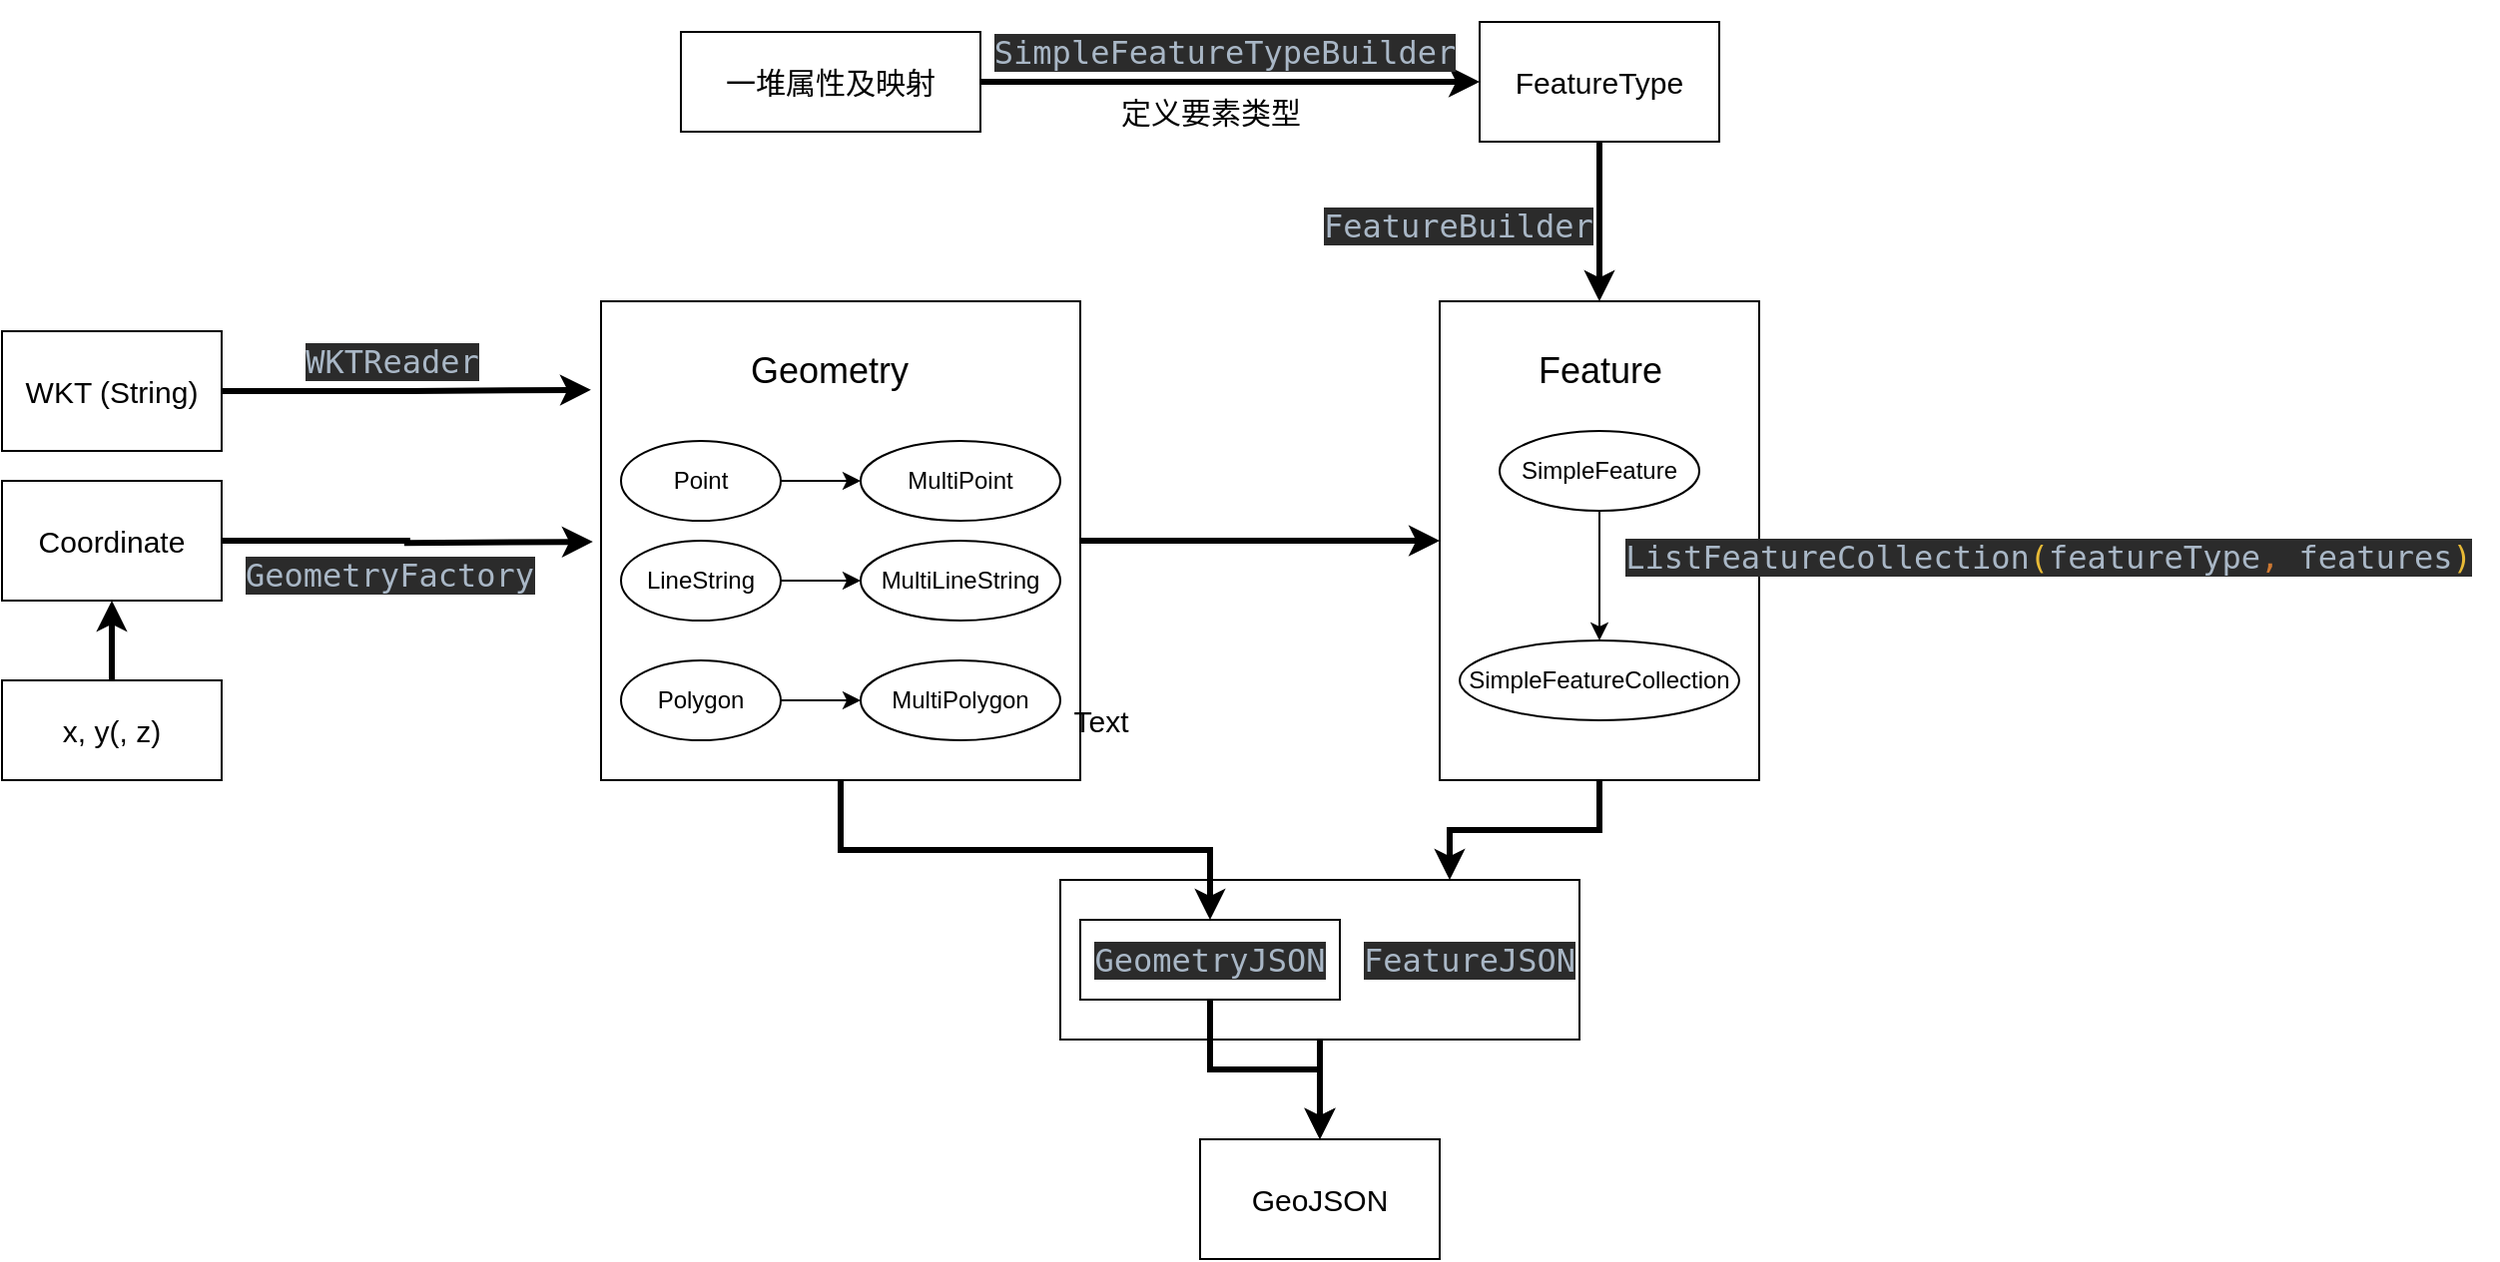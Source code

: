 <mxfile version="20.5.1" type="github">
  <diagram id="WBSAfVOsMby4tcCRjK6J" name="geotools流程">
    <mxGraphModel dx="1884" dy="1072" grid="1" gridSize="10" guides="1" tooltips="1" connect="1" arrows="1" fold="1" page="1" pageScale="1" pageWidth="827" pageHeight="1169" math="0" shadow="0">
      <root>
        <mxCell id="0" />
        <mxCell id="1" parent="0" />
        <mxCell id="x4C8Ny-4JFcGr39KQEPd-26" value="" style="edgeStyle=orthogonalEdgeStyle;rounded=0;orthogonalLoop=1;jettySize=auto;html=1;fontSize=15;strokeWidth=3;" edge="1" parent="1" source="x4C8Ny-4JFcGr39KQEPd-12" target="x4C8Ny-4JFcGr39KQEPd-25">
          <mxGeometry relative="1" as="geometry" />
        </mxCell>
        <mxCell id="x4C8Ny-4JFcGr39KQEPd-45" value="" style="edgeStyle=orthogonalEdgeStyle;rounded=0;orthogonalLoop=1;jettySize=auto;html=1;fontSize=15;strokeWidth=3;" edge="1" parent="1" source="x4C8Ny-4JFcGr39KQEPd-12" target="x4C8Ny-4JFcGr39KQEPd-43">
          <mxGeometry relative="1" as="geometry" />
        </mxCell>
        <mxCell id="x4C8Ny-4JFcGr39KQEPd-12" value="" style="rounded=0;whiteSpace=wrap;html=1;" vertex="1" parent="1">
          <mxGeometry x="210" y="250" width="240" height="240" as="geometry" />
        </mxCell>
        <mxCell id="x4C8Ny-4JFcGr39KQEPd-6" value="" style="edgeStyle=orthogonalEdgeStyle;rounded=0;orthogonalLoop=1;jettySize=auto;html=1;" edge="1" parent="1" source="x4C8Ny-4JFcGr39KQEPd-2">
          <mxGeometry relative="1" as="geometry">
            <mxPoint x="340" y="340" as="targetPoint" />
          </mxGeometry>
        </mxCell>
        <mxCell id="x4C8Ny-4JFcGr39KQEPd-2" value="Point" style="ellipse;whiteSpace=wrap;html=1;" vertex="1" parent="1">
          <mxGeometry x="220" y="320" width="80" height="40" as="geometry" />
        </mxCell>
        <mxCell id="x4C8Ny-4JFcGr39KQEPd-10" value="" style="edgeStyle=orthogonalEdgeStyle;rounded=0;orthogonalLoop=1;jettySize=auto;html=1;" edge="1" parent="1" source="x4C8Ny-4JFcGr39KQEPd-3" target="x4C8Ny-4JFcGr39KQEPd-8">
          <mxGeometry relative="1" as="geometry" />
        </mxCell>
        <mxCell id="x4C8Ny-4JFcGr39KQEPd-3" value="LineString" style="ellipse;whiteSpace=wrap;html=1;" vertex="1" parent="1">
          <mxGeometry x="220" y="370" width="80" height="40" as="geometry" />
        </mxCell>
        <mxCell id="x4C8Ny-4JFcGr39KQEPd-11" value="" style="edgeStyle=orthogonalEdgeStyle;rounded=0;orthogonalLoop=1;jettySize=auto;html=1;" edge="1" parent="1" source="x4C8Ny-4JFcGr39KQEPd-4" target="x4C8Ny-4JFcGr39KQEPd-9">
          <mxGeometry relative="1" as="geometry" />
        </mxCell>
        <mxCell id="x4C8Ny-4JFcGr39KQEPd-4" value="Polygon" style="ellipse;whiteSpace=wrap;html=1;" vertex="1" parent="1">
          <mxGeometry x="220" y="430" width="80" height="40" as="geometry" />
        </mxCell>
        <mxCell id="x4C8Ny-4JFcGr39KQEPd-7" value="MultiPoint" style="ellipse;whiteSpace=wrap;html=1;" vertex="1" parent="1">
          <mxGeometry x="340" y="320" width="100" height="40" as="geometry" />
        </mxCell>
        <mxCell id="x4C8Ny-4JFcGr39KQEPd-8" value="MultiLineString" style="ellipse;whiteSpace=wrap;html=1;" vertex="1" parent="1">
          <mxGeometry x="340" y="370" width="100" height="40" as="geometry" />
        </mxCell>
        <mxCell id="x4C8Ny-4JFcGr39KQEPd-9" value="MultiPolygon" style="ellipse;whiteSpace=wrap;html=1;" vertex="1" parent="1">
          <mxGeometry x="340" y="430" width="100" height="40" as="geometry" />
        </mxCell>
        <mxCell id="x4C8Ny-4JFcGr39KQEPd-13" value="&lt;font style=&quot;font-size: 18px;&quot;&gt;Geometry&lt;/font&gt;" style="text;html=1;resizable=0;autosize=1;align=center;verticalAlign=middle;points=[];fillColor=none;strokeColor=none;rounded=0;" vertex="1" parent="1">
          <mxGeometry x="274" y="265" width="100" height="40" as="geometry" />
        </mxCell>
        <mxCell id="x4C8Ny-4JFcGr39KQEPd-18" value="" style="edgeStyle=orthogonalEdgeStyle;rounded=0;orthogonalLoop=1;jettySize=auto;html=1;fontSize=15;entryX=-0.021;entryY=0.185;entryDx=0;entryDy=0;entryPerimeter=0;strokeWidth=3;" edge="1" parent="1" source="x4C8Ny-4JFcGr39KQEPd-16" target="x4C8Ny-4JFcGr39KQEPd-12">
          <mxGeometry relative="1" as="geometry" />
        </mxCell>
        <mxCell id="x4C8Ny-4JFcGr39KQEPd-16" value="&lt;font style=&quot;font-size: 15px;&quot;&gt;WKT (String)&lt;/font&gt;" style="rounded=0;whiteSpace=wrap;html=1;fontSize=18;" vertex="1" parent="1">
          <mxGeometry x="-90" y="265" width="110" height="60" as="geometry" />
        </mxCell>
        <mxCell id="x4C8Ny-4JFcGr39KQEPd-19" value="" style="edgeStyle=orthogonalEdgeStyle;rounded=0;orthogonalLoop=1;jettySize=auto;html=1;fontSize=15;entryX=-0.017;entryY=0.669;entryDx=0;entryDy=0;entryPerimeter=0;strokeWidth=3;" edge="1" parent="1" source="x4C8Ny-4JFcGr39KQEPd-17">
          <mxGeometry relative="1" as="geometry">
            <mxPoint x="205.92" y="370.56" as="targetPoint" />
          </mxGeometry>
        </mxCell>
        <mxCell id="x4C8Ny-4JFcGr39KQEPd-17" value="&lt;font style=&quot;font-size: 15px;&quot;&gt;Coordinate&lt;/font&gt;" style="rounded=0;whiteSpace=wrap;html=1;fontSize=18;" vertex="1" parent="1">
          <mxGeometry x="-90" y="340" width="110" height="60" as="geometry" />
        </mxCell>
        <mxCell id="x4C8Ny-4JFcGr39KQEPd-20" value="&lt;pre style=&quot;background-color:#2b2b2b;color:#a9b7c6;font-family:&#39;JetBrains Mono&#39;,monospace;font-size:12.0pt;&quot;&gt;WKTReader&lt;/pre&gt;" style="text;html=1;resizable=0;autosize=1;align=center;verticalAlign=middle;points=[];fillColor=none;strokeColor=none;rounded=0;fontSize=15;" vertex="1" parent="1">
          <mxGeometry x="50" y="250" width="110" height="60" as="geometry" />
        </mxCell>
        <mxCell id="x4C8Ny-4JFcGr39KQEPd-21" value="&lt;pre style=&quot;background-color:#2b2b2b;color:#a9b7c6;font-family:&#39;JetBrains Mono&#39;,monospace;font-size:12.0pt;&quot;&gt;GeometryFactory&lt;/pre&gt;" style="text;whiteSpace=wrap;html=1;fontSize=15;" vertex="1" parent="1">
          <mxGeometry x="30" y="355" width="160" height="55" as="geometry" />
        </mxCell>
        <mxCell id="x4C8Ny-4JFcGr39KQEPd-23" value="" style="edgeStyle=orthogonalEdgeStyle;rounded=0;orthogonalLoop=1;jettySize=auto;html=1;fontSize=15;strokeWidth=3;" edge="1" parent="1" source="x4C8Ny-4JFcGr39KQEPd-22" target="x4C8Ny-4JFcGr39KQEPd-17">
          <mxGeometry relative="1" as="geometry" />
        </mxCell>
        <mxCell id="x4C8Ny-4JFcGr39KQEPd-22" value="x, y(, z)" style="rounded=0;whiteSpace=wrap;html=1;fontSize=15;" vertex="1" parent="1">
          <mxGeometry x="-90" y="440" width="110" height="50" as="geometry" />
        </mxCell>
        <mxCell id="x4C8Ny-4JFcGr39KQEPd-46" value="" style="edgeStyle=orthogonalEdgeStyle;rounded=0;orthogonalLoop=1;jettySize=auto;html=1;fontSize=15;entryX=0.75;entryY=0;entryDx=0;entryDy=0;strokeWidth=3;" edge="1" parent="1" source="x4C8Ny-4JFcGr39KQEPd-25" target="x4C8Ny-4JFcGr39KQEPd-44">
          <mxGeometry relative="1" as="geometry" />
        </mxCell>
        <mxCell id="x4C8Ny-4JFcGr39KQEPd-25" value="" style="rounded=0;whiteSpace=wrap;html=1;fontSize=15;" vertex="1" parent="1">
          <mxGeometry x="630" y="250" width="160" height="240" as="geometry" />
        </mxCell>
        <mxCell id="x4C8Ny-4JFcGr39KQEPd-29" value="" style="edgeStyle=orthogonalEdgeStyle;rounded=0;orthogonalLoop=1;jettySize=auto;html=1;fontSize=15;entryX=0.5;entryY=0;entryDx=0;entryDy=0;entryPerimeter=0;" edge="1" parent="1" source="x4C8Ny-4JFcGr39KQEPd-27" target="x4C8Ny-4JFcGr39KQEPd-30">
          <mxGeometry relative="1" as="geometry">
            <mxPoint x="710" y="425" as="targetPoint" />
          </mxGeometry>
        </mxCell>
        <mxCell id="x4C8Ny-4JFcGr39KQEPd-27" value="SimpleFeature" style="ellipse;whiteSpace=wrap;html=1;" vertex="1" parent="1">
          <mxGeometry x="660" y="315" width="100" height="40" as="geometry" />
        </mxCell>
        <mxCell id="x4C8Ny-4JFcGr39KQEPd-30" value="SimpleFeatureCollection" style="ellipse;whiteSpace=wrap;html=1;" vertex="1" parent="1">
          <mxGeometry x="640" y="420" width="140" height="40" as="geometry" />
        </mxCell>
        <mxCell id="x4C8Ny-4JFcGr39KQEPd-31" value="&lt;font style=&quot;font-size: 18px;&quot;&gt;Feature&lt;/font&gt;" style="text;html=1;resizable=0;autosize=1;align=center;verticalAlign=middle;points=[];fillColor=none;strokeColor=none;rounded=0;" vertex="1" parent="1">
          <mxGeometry x="665" y="265" width="90" height="40" as="geometry" />
        </mxCell>
        <mxCell id="x4C8Ny-4JFcGr39KQEPd-36" value="" style="edgeStyle=orthogonalEdgeStyle;rounded=0;orthogonalLoop=1;jettySize=auto;html=1;fontSize=15;strokeWidth=3;" edge="1" parent="1" source="x4C8Ny-4JFcGr39KQEPd-32">
          <mxGeometry relative="1" as="geometry">
            <mxPoint x="710" y="250" as="targetPoint" />
          </mxGeometry>
        </mxCell>
        <mxCell id="x4C8Ny-4JFcGr39KQEPd-32" value="FeatureType" style="rounded=0;whiteSpace=wrap;html=1;fontSize=15;" vertex="1" parent="1">
          <mxGeometry x="650" y="110" width="120" height="60" as="geometry" />
        </mxCell>
        <mxCell id="x4C8Ny-4JFcGr39KQEPd-34" value="&lt;pre style=&quot;background-color:#2b2b2b;color:#a9b7c6;font-family:&#39;JetBrains Mono&#39;,monospace;font-size:12.0pt;&quot;&gt;FeatureBuilder&lt;/pre&gt;" style="text;whiteSpace=wrap;html=1;fontSize=15;" vertex="1" parent="1">
          <mxGeometry x="570" y="180" width="140" height="40" as="geometry" />
        </mxCell>
        <mxCell id="x4C8Ny-4JFcGr39KQEPd-39" value="" style="edgeStyle=orthogonalEdgeStyle;rounded=0;orthogonalLoop=1;jettySize=auto;html=1;fontSize=15;strokeWidth=3;" edge="1" parent="1" source="x4C8Ny-4JFcGr39KQEPd-38" target="x4C8Ny-4JFcGr39KQEPd-32">
          <mxGeometry relative="1" as="geometry" />
        </mxCell>
        <mxCell id="x4C8Ny-4JFcGr39KQEPd-38" value="一堆属性及映射" style="rounded=0;whiteSpace=wrap;html=1;fontSize=15;" vertex="1" parent="1">
          <mxGeometry x="250" y="115" width="150" height="50" as="geometry" />
        </mxCell>
        <mxCell id="x4C8Ny-4JFcGr39KQEPd-40" value="&lt;pre style=&quot;background-color:#2b2b2b;color:#a9b7c6;font-family:&#39;JetBrains Mono&#39;,monospace;font-size:12.0pt;&quot;&gt;SimpleFeatureTypeBuilder&lt;/pre&gt;" style="text;whiteSpace=wrap;html=1;fontSize=15;verticalAlign=middle;align=center;" vertex="1" parent="1">
          <mxGeometry x="405" y="110" width="235" height="30" as="geometry" />
        </mxCell>
        <mxCell id="x4C8Ny-4JFcGr39KQEPd-41" value="&lt;pre style=&quot;background-color:#2b2b2b;color:#a9b7c6;font-family:&#39;JetBrains Mono&#39;,monospace;font-size:12.0pt;&quot;&gt;ListFeatureCollection&lt;span style=&quot;color:#e8ba36;&quot;&gt;(&lt;/span&gt;featureType&lt;span style=&quot;color:#cc7832;&quot;&gt;, &lt;/span&gt;features&lt;span style=&quot;color:#e8ba36;&quot;&gt;)&lt;/span&gt;&lt;/pre&gt;" style="text;whiteSpace=wrap;html=1;fontSize=15;verticalAlign=middle;align=center;" vertex="1" parent="1">
          <mxGeometry x="710" y="365" width="450" height="25" as="geometry" />
        </mxCell>
        <mxCell id="x4C8Ny-4JFcGr39KQEPd-42" value="GeoJSON" style="rounded=0;whiteSpace=wrap;html=1;fontSize=15;" vertex="1" parent="1">
          <mxGeometry x="510" y="670" width="120" height="60" as="geometry" />
        </mxCell>
        <mxCell id="x4C8Ny-4JFcGr39KQEPd-49" value="" style="edgeStyle=orthogonalEdgeStyle;rounded=0;orthogonalLoop=1;jettySize=auto;html=1;fontSize=15;strokeWidth=3;" edge="1" parent="1" source="x4C8Ny-4JFcGr39KQEPd-43" target="x4C8Ny-4JFcGr39KQEPd-42">
          <mxGeometry relative="1" as="geometry" />
        </mxCell>
        <mxCell id="x4C8Ny-4JFcGr39KQEPd-43" value="&lt;pre style=&quot;background-color: rgb(43, 43, 43); color: rgb(169, 183, 198); font-family: &amp;quot;JetBrains Mono&amp;quot;, monospace; font-size: 12pt; line-height: 1.2;&quot;&gt;GeometryJSON&lt;/pre&gt;" style="text;whiteSpace=wrap;html=1;fontSize=15;align=center;horizontal=1;verticalAlign=middle;strokeColor=default;" vertex="1" parent="1">
          <mxGeometry x="450" y="560" width="130" height="40" as="geometry" />
        </mxCell>
        <mxCell id="x4C8Ny-4JFcGr39KQEPd-44" value="&lt;pre style=&quot;background-color:#2b2b2b;color:#a9b7c6;font-family:&#39;JetBrains Mono&#39;,monospace;font-size:12.0pt;&quot;&gt;FeatureJSON&lt;/pre&gt;" style="text;whiteSpace=wrap;html=1;fontSize=15;strokeColor=default;align=right;verticalAlign=middle;" vertex="1" parent="1">
          <mxGeometry x="440" y="540" width="260" height="80" as="geometry" />
        </mxCell>
        <mxCell id="x4C8Ny-4JFcGr39KQEPd-47" value="" style="edgeStyle=orthogonalEdgeStyle;rounded=0;orthogonalLoop=1;jettySize=auto;html=1;fontSize=15;exitX=0.5;exitY=1;exitDx=0;exitDy=0;strokeWidth=3;" edge="1" parent="1" source="x4C8Ny-4JFcGr39KQEPd-44" target="x4C8Ny-4JFcGr39KQEPd-42">
          <mxGeometry relative="1" as="geometry" />
        </mxCell>
        <mxCell id="x4C8Ny-4JFcGr39KQEPd-50" value="Text" style="text;html=1;resizable=0;autosize=1;align=center;verticalAlign=middle;points=[];fillColor=none;strokeColor=none;rounded=0;fontSize=15;" vertex="1" parent="1">
          <mxGeometry x="440" y="450" width="40" height="20" as="geometry" />
        </mxCell>
        <mxCell id="x4C8Ny-4JFcGr39KQEPd-51" value="定义要素类型" style="text;html=1;align=center;verticalAlign=middle;resizable=0;points=[];autosize=1;strokeColor=none;fillColor=none;fontSize=15;" vertex="1" parent="1">
          <mxGeometry x="460" y="140" width="110" height="30" as="geometry" />
        </mxCell>
      </root>
    </mxGraphModel>
  </diagram>
</mxfile>
